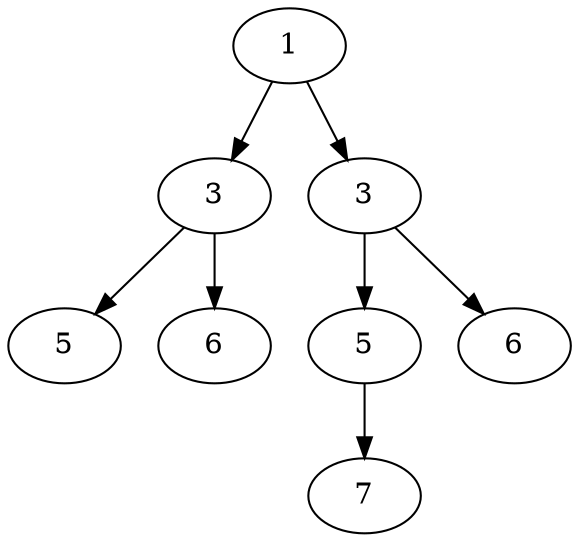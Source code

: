 digraph Tree {
node0 [label="1"];
node1 [label="3"];
node2 [label="5"];
node1 -> node2;
node3 [label="6"];
node1 -> node3;
node0 -> node1;
node4 [label="3"];
node5 [label="5"];
node6 [label="7"];
node5 -> node6;
node4 -> node5;
node7 [label="6"];
node4 -> node7;
node0 -> node4;
}
